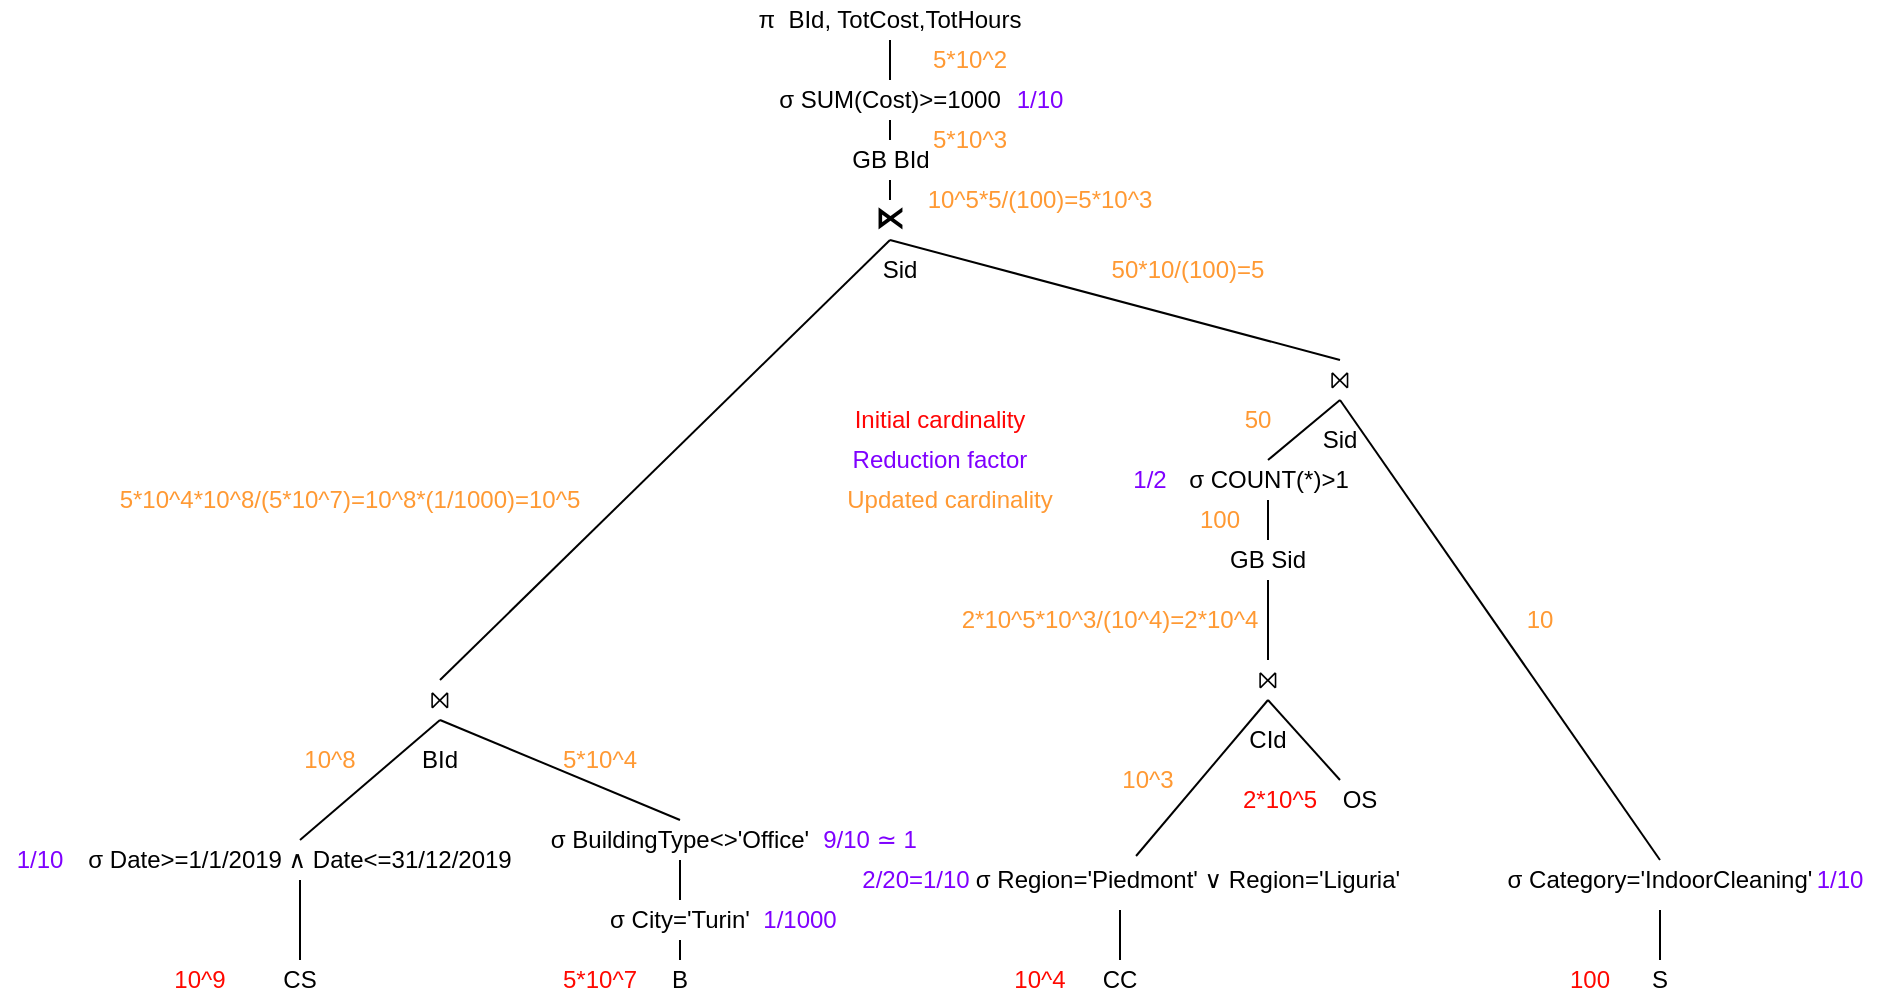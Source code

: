 <mxfile version="14.1.8" type="device"><diagram id="UB5Sgbe30Z9nvS_HUpR6" name="Page-1"><mxGraphModel dx="1613" dy="770" grid="1" gridSize="10" guides="1" tooltips="1" connect="1" arrows="1" fold="1" page="1" pageScale="1" pageWidth="827" pageHeight="1169" math="0" shadow="0"><root><mxCell id="0"/><mxCell id="1" parent="0"/><mxCell id="6H4RglueRYUJ3ATwuqBM-1" value="CC" style="text;html=1;strokeColor=none;fillColor=none;align=center;verticalAlign=middle;whiteSpace=wrap;rounded=0;" vertex="1" parent="1"><mxGeometry x="320" y="920" width="40" height="20" as="geometry"/></mxCell><mxCell id="6H4RglueRYUJ3ATwuqBM-2" value="OS" style="text;html=1;strokeColor=none;fillColor=none;align=center;verticalAlign=middle;whiteSpace=wrap;rounded=0;" vertex="1" parent="1"><mxGeometry x="440" y="830" width="40" height="20" as="geometry"/></mxCell><mxCell id="6H4RglueRYUJ3ATwuqBM-3" value="⨝" style="text;html=1;strokeColor=none;fillColor=none;align=center;verticalAlign=middle;whiteSpace=wrap;rounded=0;" vertex="1" parent="1"><mxGeometry x="394" y="770" width="40" height="20" as="geometry"/></mxCell><mxCell id="6H4RglueRYUJ3ATwuqBM-7" value="" style="endArrow=none;html=1;exitX=0.382;exitY=-0.1;exitDx=0;exitDy=0;exitPerimeter=0;" edge="1" parent="1" source="6H4RglueRYUJ3ATwuqBM-10"><mxGeometry width="50" height="50" relative="1" as="geometry"><mxPoint x="360" y="830" as="sourcePoint"/><mxPoint x="414" y="790" as="targetPoint"/></mxGeometry></mxCell><mxCell id="6H4RglueRYUJ3ATwuqBM-8" value="" style="endArrow=none;html=1;exitX=0.25;exitY=0;exitDx=0;exitDy=0;entryX=0.5;entryY=1;entryDx=0;entryDy=0;" edge="1" parent="1" source="6H4RglueRYUJ3ATwuqBM-2" target="6H4RglueRYUJ3ATwuqBM-3"><mxGeometry width="50" height="50" relative="1" as="geometry"><mxPoint x="390" y="840" as="sourcePoint"/><mxPoint x="424" y="800" as="targetPoint"/></mxGeometry></mxCell><mxCell id="6H4RglueRYUJ3ATwuqBM-9" value="CId" style="text;html=1;strokeColor=none;fillColor=none;align=center;verticalAlign=middle;whiteSpace=wrap;rounded=0;" vertex="1" parent="1"><mxGeometry x="394" y="800" width="40" height="20" as="geometry"/></mxCell><mxCell id="6H4RglueRYUJ3ATwuqBM-10" value="σ Region='Piedmont' ∨ Region='Liguria'" style="text;html=1;strokeColor=none;fillColor=none;align=center;verticalAlign=middle;whiteSpace=wrap;rounded=0;" vertex="1" parent="1"><mxGeometry x="264" y="870" width="220" height="20" as="geometry"/></mxCell><mxCell id="6H4RglueRYUJ3ATwuqBM-12" value="" style="endArrow=none;html=1;entryX=0.5;entryY=0;entryDx=0;entryDy=0;" edge="1" parent="1" target="6H4RglueRYUJ3ATwuqBM-1"><mxGeometry width="50" height="50" relative="1" as="geometry"><mxPoint x="340" y="895" as="sourcePoint"/><mxPoint x="350" y="930" as="targetPoint"/></mxGeometry></mxCell><mxCell id="6H4RglueRYUJ3ATwuqBM-13" value="S" style="text;html=1;strokeColor=none;fillColor=none;align=center;verticalAlign=middle;whiteSpace=wrap;rounded=0;" vertex="1" parent="1"><mxGeometry x="590" y="920" width="40" height="20" as="geometry"/></mxCell><mxCell id="6H4RglueRYUJ3ATwuqBM-14" value="" style="endArrow=none;html=1;entryX=0.5;entryY=0;entryDx=0;entryDy=0;" edge="1" parent="1"><mxGeometry width="50" height="50" relative="1" as="geometry"><mxPoint x="610" y="895" as="sourcePoint"/><mxPoint x="610" y="920" as="targetPoint"/><Array as="points"/></mxGeometry></mxCell><mxCell id="6H4RglueRYUJ3ATwuqBM-15" value="σ Category='IndoorCleaning'" style="text;html=1;strokeColor=none;fillColor=none;align=center;verticalAlign=middle;whiteSpace=wrap;rounded=0;" vertex="1" parent="1"><mxGeometry x="500" y="870" width="220" height="20" as="geometry"/></mxCell><mxCell id="6H4RglueRYUJ3ATwuqBM-16" value="⨝" style="text;html=1;strokeColor=none;fillColor=none;align=center;verticalAlign=middle;whiteSpace=wrap;rounded=0;" vertex="1" parent="1"><mxGeometry x="430" y="620" width="40" height="20" as="geometry"/></mxCell><mxCell id="6H4RglueRYUJ3ATwuqBM-20" value="Sid" style="text;html=1;strokeColor=none;fillColor=none;align=center;verticalAlign=middle;whiteSpace=wrap;rounded=0;" vertex="1" parent="1"><mxGeometry x="430" y="650" width="40" height="20" as="geometry"/></mxCell><mxCell id="6H4RglueRYUJ3ATwuqBM-22" value="GB Sid" style="text;html=1;strokeColor=none;fillColor=none;align=center;verticalAlign=middle;whiteSpace=wrap;rounded=0;" vertex="1" parent="1"><mxGeometry x="389" y="710" width="50" height="20" as="geometry"/></mxCell><mxCell id="6H4RglueRYUJ3ATwuqBM-26" value="Sid" style="text;html=1;strokeColor=none;fillColor=none;align=center;verticalAlign=middle;whiteSpace=wrap;rounded=0;" vertex="1" parent="1"><mxGeometry x="210" y="565" width="40" height="20" as="geometry"/></mxCell><mxCell id="6H4RglueRYUJ3ATwuqBM-29" value="CS" style="text;html=1;strokeColor=none;fillColor=none;align=center;verticalAlign=middle;whiteSpace=wrap;rounded=0;" vertex="1" parent="1"><mxGeometry x="-90" y="920" width="40" height="20" as="geometry"/></mxCell><mxCell id="6H4RglueRYUJ3ATwuqBM-30" value="B" style="text;html=1;strokeColor=none;fillColor=none;align=center;verticalAlign=middle;whiteSpace=wrap;rounded=0;" vertex="1" parent="1"><mxGeometry x="100" y="920" width="40" height="20" as="geometry"/></mxCell><mxCell id="6H4RglueRYUJ3ATwuqBM-31" value="σ Date&amp;gt;=1/1/2019 ∧ Date&amp;lt;=31/12/2019" style="text;html=1;strokeColor=none;fillColor=none;align=center;verticalAlign=middle;whiteSpace=wrap;rounded=0;" vertex="1" parent="1"><mxGeometry x="-180" y="860" width="220" height="20" as="geometry"/></mxCell><mxCell id="6H4RglueRYUJ3ATwuqBM-32" value="σ BuildingType&amp;lt;&amp;gt;'Office'" style="text;html=1;strokeColor=none;fillColor=none;align=center;verticalAlign=middle;whiteSpace=wrap;rounded=0;" vertex="1" parent="1"><mxGeometry x="50" y="850" width="140" height="20" as="geometry"/></mxCell><mxCell id="6H4RglueRYUJ3ATwuqBM-33" value="σ City='Turin'" style="text;html=1;strokeColor=none;fillColor=none;align=center;verticalAlign=middle;whiteSpace=wrap;rounded=0;" vertex="1" parent="1"><mxGeometry x="50" y="890" width="140" height="20" as="geometry"/></mxCell><mxCell id="6H4RglueRYUJ3ATwuqBM-34" value="⨝" style="text;html=1;strokeColor=none;fillColor=none;align=center;verticalAlign=middle;whiteSpace=wrap;rounded=0;" vertex="1" parent="1"><mxGeometry x="-20" y="780" width="40" height="20" as="geometry"/></mxCell><mxCell id="6H4RglueRYUJ3ATwuqBM-35" value="" style="endArrow=none;html=1;exitX=0.5;exitY=0;exitDx=0;exitDy=0;entryX=0.5;entryY=1;entryDx=0;entryDy=0;" edge="1" parent="1" source="6H4RglueRYUJ3ATwuqBM-46" target="6H4RglueRYUJ3ATwuqBM-47"><mxGeometry width="50" height="50" relative="1" as="geometry"><mxPoint x="190" y="760" as="sourcePoint"/><mxPoint x="240" y="710" as="targetPoint"/></mxGeometry></mxCell><mxCell id="6H4RglueRYUJ3ATwuqBM-36" value="" style="endArrow=none;html=1;exitX=0.5;exitY=0;exitDx=0;exitDy=0;entryX=0.5;entryY=1;entryDx=0;entryDy=0;" edge="1" parent="1" source="6H4RglueRYUJ3ATwuqBM-29" target="6H4RglueRYUJ3ATwuqBM-31"><mxGeometry width="50" height="50" relative="1" as="geometry"><mxPoint x="-60" y="920" as="sourcePoint"/><mxPoint x="-10" y="870" as="targetPoint"/></mxGeometry></mxCell><mxCell id="6H4RglueRYUJ3ATwuqBM-37" value="" style="endArrow=none;html=1;exitX=0.5;exitY=0;exitDx=0;exitDy=0;entryX=0.5;entryY=1;entryDx=0;entryDy=0;" edge="1" parent="1" source="6H4RglueRYUJ3ATwuqBM-30" target="6H4RglueRYUJ3ATwuqBM-33"><mxGeometry width="50" height="50" relative="1" as="geometry"><mxPoint x="200" y="770" as="sourcePoint"/><mxPoint x="250" y="720" as="targetPoint"/></mxGeometry></mxCell><mxCell id="6H4RglueRYUJ3ATwuqBM-38" value="" style="endArrow=none;html=1;exitX=0.5;exitY=0;exitDx=0;exitDy=0;entryX=0.5;entryY=1;entryDx=0;entryDy=0;" edge="1" parent="1" source="6H4RglueRYUJ3ATwuqBM-33" target="6H4RglueRYUJ3ATwuqBM-32"><mxGeometry width="50" height="50" relative="1" as="geometry"><mxPoint x="200" y="770" as="sourcePoint"/><mxPoint x="250" y="720" as="targetPoint"/></mxGeometry></mxCell><mxCell id="6H4RglueRYUJ3ATwuqBM-39" value="" style="endArrow=none;html=1;exitX=0.5;exitY=0;exitDx=0;exitDy=0;entryX=0.5;entryY=1;entryDx=0;entryDy=0;" edge="1" parent="1" source="6H4RglueRYUJ3ATwuqBM-31" target="6H4RglueRYUJ3ATwuqBM-34"><mxGeometry width="50" height="50" relative="1" as="geometry"><mxPoint x="200" y="770" as="sourcePoint"/><mxPoint x="250" y="720" as="targetPoint"/></mxGeometry></mxCell><mxCell id="6H4RglueRYUJ3ATwuqBM-40" value="" style="endArrow=none;html=1;exitX=0.5;exitY=0;exitDx=0;exitDy=0;entryX=0.5;entryY=1;entryDx=0;entryDy=0;" edge="1" parent="1" source="6H4RglueRYUJ3ATwuqBM-32" target="6H4RglueRYUJ3ATwuqBM-34"><mxGeometry width="50" height="50" relative="1" as="geometry"><mxPoint x="200" y="770" as="sourcePoint"/><mxPoint x="250" y="720" as="targetPoint"/></mxGeometry></mxCell><mxCell id="6H4RglueRYUJ3ATwuqBM-41" value="BId" style="text;html=1;strokeColor=none;fillColor=none;align=center;verticalAlign=middle;whiteSpace=wrap;rounded=0;" vertex="1" parent="1"><mxGeometry x="-20" y="810" width="40" height="20" as="geometry"/></mxCell><mxCell id="6H4RglueRYUJ3ATwuqBM-42" value="&lt;h3 style=&quot;font-style: normal ; letter-spacing: normal ; text-indent: 0px ; text-transform: none ; word-spacing: 0px ; text-decoration: none ; margin: 0.3em 0px 0px ; padding-top: 0.5em ; padding-bottom: 0px ; overflow: hidden ; font-size: 1.2em ; line-height: 1.6 ; font-weight: bold ; font-family: sans-serif&quot;&gt;&lt;span class=&quot;mw-headline&quot; id=&quot;Semijoin_(⋉)(⋊)&quot;&gt;⋉&lt;/span&gt;&lt;/h3&gt;&lt;div&gt;&lt;span class=&quot;mw-headline&quot;&gt;&lt;br&gt;&lt;/span&gt;&lt;/div&gt;" style="text;html=1;strokeColor=none;fillColor=none;align=center;verticalAlign=middle;whiteSpace=wrap;rounded=0;" vertex="1" parent="1"><mxGeometry x="200" y="540" width="50" height="20" as="geometry"/></mxCell><mxCell id="6H4RglueRYUJ3ATwuqBM-43" value="" style="endArrow=none;html=1;exitX=0.5;exitY=0;exitDx=0;exitDy=0;entryX=0.5;entryY=1;entryDx=0;entryDy=0;" edge="1" parent="1" source="6H4RglueRYUJ3ATwuqBM-34" target="6H4RglueRYUJ3ATwuqBM-42"><mxGeometry width="50" height="50" relative="1" as="geometry"><mxPoint x="200" y="770" as="sourcePoint"/><mxPoint x="250" y="720" as="targetPoint"/></mxGeometry></mxCell><mxCell id="6H4RglueRYUJ3ATwuqBM-45" value="GB BId" style="text;html=1;strokeColor=none;fillColor=none;align=center;verticalAlign=middle;whiteSpace=wrap;rounded=0;" vertex="1" parent="1"><mxGeometry x="192.5" y="510" width="65" height="20" as="geometry"/></mxCell><mxCell id="6H4RglueRYUJ3ATwuqBM-46" value="σ SUM(Cost)&amp;gt;=1000" style="text;html=1;strokeColor=none;fillColor=none;align=center;verticalAlign=middle;whiteSpace=wrap;rounded=0;" vertex="1" parent="1"><mxGeometry x="165" y="480" width="120" height="20" as="geometry"/></mxCell><mxCell id="6H4RglueRYUJ3ATwuqBM-47" value="π &amp;nbsp;BId, TotCost,TotHours" style="text;html=1;strokeColor=none;fillColor=none;align=center;verticalAlign=middle;whiteSpace=wrap;rounded=0;" vertex="1" parent="1"><mxGeometry x="155" y="440" width="140" height="20" as="geometry"/></mxCell><mxCell id="6H4RglueRYUJ3ATwuqBM-48" value="" style="endArrow=none;html=1;entryX=0.5;entryY=0;entryDx=0;entryDy=0;exitX=0.5;exitY=1;exitDx=0;exitDy=0;" edge="1" parent="1" source="6H4RglueRYUJ3ATwuqBM-45" target="6H4RglueRYUJ3ATwuqBM-42"><mxGeometry width="50" height="50" relative="1" as="geometry"><mxPoint x="200" y="770" as="sourcePoint"/><mxPoint x="250" y="720" as="targetPoint"/></mxGeometry></mxCell><mxCell id="6H4RglueRYUJ3ATwuqBM-50" value="" style="endArrow=none;html=1;exitX=0.5;exitY=0;exitDx=0;exitDy=0;entryX=0.5;entryY=1;entryDx=0;entryDy=0;" edge="1" parent="1" source="6H4RglueRYUJ3ATwuqBM-45" target="6H4RglueRYUJ3ATwuqBM-46"><mxGeometry width="50" height="50" relative="1" as="geometry"><mxPoint x="200" y="770" as="sourcePoint"/><mxPoint x="250" y="720" as="targetPoint"/></mxGeometry></mxCell><mxCell id="6H4RglueRYUJ3ATwuqBM-51" value="10^9" style="text;html=1;align=center;verticalAlign=middle;whiteSpace=wrap;rounded=0;fontColor=#FF0800;" vertex="1" parent="1"><mxGeometry x="-140" y="920" width="40" height="20" as="geometry"/></mxCell><mxCell id="6H4RglueRYUJ3ATwuqBM-52" value="5*10^7" style="text;html=1;align=center;verticalAlign=middle;whiteSpace=wrap;rounded=0;fontColor=#FF0800;" vertex="1" parent="1"><mxGeometry x="60" y="920" width="40" height="20" as="geometry"/></mxCell><mxCell id="6H4RglueRYUJ3ATwuqBM-53" value="10^4" style="text;html=1;align=center;verticalAlign=middle;whiteSpace=wrap;rounded=0;fontColor=#FF0800;" vertex="1" parent="1"><mxGeometry x="280" y="920" width="40" height="20" as="geometry"/></mxCell><mxCell id="6H4RglueRYUJ3ATwuqBM-54" value="2*10^5" style="text;html=1;align=center;verticalAlign=middle;whiteSpace=wrap;rounded=0;fontColor=#FF0800;" vertex="1" parent="1"><mxGeometry x="400" y="830" width="40" height="20" as="geometry"/></mxCell><mxCell id="6H4RglueRYUJ3ATwuqBM-55" value="100" style="text;html=1;align=center;verticalAlign=middle;whiteSpace=wrap;rounded=0;fontColor=#FF0800;" vertex="1" parent="1"><mxGeometry x="554.5" y="920" width="40" height="20" as="geometry"/></mxCell><mxCell id="6H4RglueRYUJ3ATwuqBM-56" value="1/10" style="text;html=1;align=center;verticalAlign=middle;whiteSpace=wrap;rounded=0;fontColor=#7F00FF;" vertex="1" parent="1"><mxGeometry x="-220" y="860" width="40" height="20" as="geometry"/></mxCell><mxCell id="6H4RglueRYUJ3ATwuqBM-57" value="1/1000" style="text;html=1;align=center;verticalAlign=middle;whiteSpace=wrap;rounded=0;fontColor=#7F00FF;" vertex="1" parent="1"><mxGeometry x="160" y="890" width="40" height="20" as="geometry"/></mxCell><mxCell id="6H4RglueRYUJ3ATwuqBM-58" value="9/10 ≃ 1" style="text;html=1;align=center;verticalAlign=middle;whiteSpace=wrap;rounded=0;fontColor=#7F00FF;" vertex="1" parent="1"><mxGeometry x="190" y="850" width="50" height="20" as="geometry"/></mxCell><mxCell id="6H4RglueRYUJ3ATwuqBM-59" value="2/20=1/10" style="text;html=1;align=center;verticalAlign=middle;whiteSpace=wrap;rounded=0;fontColor=#7F00FF;" vertex="1" parent="1"><mxGeometry x="217.5" y="870" width="40" height="20" as="geometry"/></mxCell><mxCell id="6H4RglueRYUJ3ATwuqBM-60" value="1/10" style="text;html=1;align=center;verticalAlign=middle;whiteSpace=wrap;rounded=0;fontColor=#7F00FF;" vertex="1" parent="1"><mxGeometry x="680" y="870" width="40" height="20" as="geometry"/></mxCell><mxCell id="6H4RglueRYUJ3ATwuqBM-62" value="1/10" style="text;html=1;align=center;verticalAlign=middle;whiteSpace=wrap;rounded=0;fontColor=#7F00FF;" vertex="1" parent="1"><mxGeometry x="275" y="480" width="50" height="20" as="geometry"/></mxCell><mxCell id="6H4RglueRYUJ3ATwuqBM-63" value="Reduction factor" style="text;html=1;strokeColor=none;fillColor=none;align=center;verticalAlign=middle;whiteSpace=wrap;rounded=0;fontColor=#7F00FF;" vertex="1" parent="1"><mxGeometry x="205" y="660" width="90" height="20" as="geometry"/></mxCell><mxCell id="6H4RglueRYUJ3ATwuqBM-64" value="&lt;font color=&quot;#ff0505&quot;&gt;Initial cardinality&lt;/font&gt;" style="text;html=1;strokeColor=none;fillColor=none;align=center;verticalAlign=middle;whiteSpace=wrap;rounded=0;fontColor=#7F00FF;" vertex="1" parent="1"><mxGeometry x="205" y="640" width="90" height="20" as="geometry"/></mxCell><mxCell id="6H4RglueRYUJ3ATwuqBM-65" value="&lt;font color=&quot;#ff9933&quot;&gt;Updated cardinality&lt;/font&gt;" style="text;html=1;strokeColor=none;fillColor=none;align=center;verticalAlign=middle;whiteSpace=wrap;rounded=0;fontColor=#7F00FF;" vertex="1" parent="1"><mxGeometry x="200" y="680" width="110" height="20" as="geometry"/></mxCell><mxCell id="6H4RglueRYUJ3ATwuqBM-66" value="&lt;font color=&quot;#ff9933&quot;&gt;5*10^4&lt;/font&gt;" style="text;html=1;strokeColor=none;fillColor=none;align=center;verticalAlign=middle;whiteSpace=wrap;rounded=0;fontColor=#7F00FF;" vertex="1" parent="1"><mxGeometry x="25" y="810" width="110" height="20" as="geometry"/></mxCell><mxCell id="6H4RglueRYUJ3ATwuqBM-67" value="&lt;font color=&quot;#ff9933&quot;&gt;10^8&lt;/font&gt;" style="text;html=1;strokeColor=none;fillColor=none;align=center;verticalAlign=middle;whiteSpace=wrap;rounded=0;fontColor=#7F00FF;" vertex="1" parent="1"><mxGeometry x="-110" y="810" width="110" height="20" as="geometry"/></mxCell><mxCell id="6H4RglueRYUJ3ATwuqBM-68" value="&lt;font color=&quot;#ff9933&quot;&gt;5*10^4*10^8/(5*10^7)=10^8*(1/1000)=10^5&lt;br&gt;&lt;/font&gt;" style="text;html=1;strokeColor=none;fillColor=none;align=center;verticalAlign=middle;whiteSpace=wrap;rounded=0;fontColor=#7F00FF;" vertex="1" parent="1"><mxGeometry x="-170" y="680" width="250" height="20" as="geometry"/></mxCell><mxCell id="6H4RglueRYUJ3ATwuqBM-69" value="&lt;font color=&quot;#ff9933&quot;&gt;10^3&lt;br&gt;&lt;/font&gt;" style="text;html=1;strokeColor=none;fillColor=none;align=center;verticalAlign=middle;whiteSpace=wrap;rounded=0;fontColor=#7F00FF;" vertex="1" parent="1"><mxGeometry x="294" y="820" width="120" height="20" as="geometry"/></mxCell><mxCell id="6H4RglueRYUJ3ATwuqBM-70" value="&lt;font color=&quot;#ff9933&quot;&gt;2*10^5*10^3/(10^4)=2*10^4&lt;br&gt;&lt;/font&gt;" style="text;html=1;strokeColor=none;fillColor=none;align=center;verticalAlign=middle;whiteSpace=wrap;rounded=0;fontColor=#7F00FF;" vertex="1" parent="1"><mxGeometry x="250" y="740" width="170" height="20" as="geometry"/></mxCell><mxCell id="6H4RglueRYUJ3ATwuqBM-71" value="&lt;font color=&quot;#ff9933&quot;&gt;10&lt;br&gt;&lt;/font&gt;" style="text;html=1;strokeColor=none;fillColor=none;align=center;verticalAlign=middle;whiteSpace=wrap;rounded=0;fontColor=#7F00FF;" vertex="1" parent="1"><mxGeometry x="490" y="740" width="120" height="20" as="geometry"/></mxCell><mxCell id="6H4RglueRYUJ3ATwuqBM-75" value="&lt;font color=&quot;#ff9933&quot;&gt;10^5*5/(100)=5*10^3&lt;br&gt;&lt;/font&gt;" style="text;html=1;strokeColor=none;fillColor=none;align=center;verticalAlign=middle;whiteSpace=wrap;rounded=0;fontColor=#7F00FF;" vertex="1" parent="1"><mxGeometry x="220" y="530" width="160" height="20" as="geometry"/></mxCell><mxCell id="6H4RglueRYUJ3ATwuqBM-76" value="&lt;font color=&quot;#ff9933&quot;&gt;5*10^3&lt;br&gt;&lt;/font&gt;" style="text;html=1;strokeColor=none;fillColor=none;align=center;verticalAlign=middle;whiteSpace=wrap;rounded=0;fontColor=#7F00FF;" vertex="1" parent="1"><mxGeometry x="205" y="500" width="120" height="20" as="geometry"/></mxCell><mxCell id="6H4RglueRYUJ3ATwuqBM-77" value="&lt;font color=&quot;#ff9933&quot;&gt;5*10^2&lt;br&gt;&lt;/font&gt;" style="text;html=1;strokeColor=none;fillColor=none;align=center;verticalAlign=middle;whiteSpace=wrap;rounded=0;fontColor=#7F00FF;" vertex="1" parent="1"><mxGeometry x="205" y="460" width="120" height="20" as="geometry"/></mxCell><mxCell id="6H4RglueRYUJ3ATwuqBM-79" value="" style="endArrow=none;html=1;exitX=0.5;exitY=0;exitDx=0;exitDy=0;entryX=0.5;entryY=1;entryDx=0;entryDy=0;" edge="1" parent="1" source="6H4RglueRYUJ3ATwuqBM-22" target="6H4RglueRYUJ3ATwuqBM-80"><mxGeometry width="50" height="50" relative="1" as="geometry"><mxPoint x="620" y="840" as="sourcePoint"/><mxPoint x="509" y="660" as="targetPoint"/><Array as="points"/></mxGeometry></mxCell><mxCell id="6H4RglueRYUJ3ATwuqBM-80" value="σ COUNT(*)&amp;gt;1" style="text;html=1;strokeColor=none;fillColor=none;align=center;verticalAlign=middle;whiteSpace=wrap;rounded=0;" vertex="1" parent="1"><mxGeometry x="368.5" y="670" width="91" height="20" as="geometry"/></mxCell><mxCell id="6H4RglueRYUJ3ATwuqBM-81" value="1/2" style="text;html=1;align=center;verticalAlign=middle;whiteSpace=wrap;rounded=0;fontColor=#7F00FF;" vertex="1" parent="1"><mxGeometry x="330" y="670" width="50" height="20" as="geometry"/></mxCell><mxCell id="6H4RglueRYUJ3ATwuqBM-85" value="" style="endArrow=none;html=1;entryX=0.5;entryY=0;entryDx=0;entryDy=0;exitX=0.5;exitY=1;exitDx=0;exitDy=0;" edge="1" parent="1" source="6H4RglueRYUJ3ATwuqBM-16" target="6H4RglueRYUJ3ATwuqBM-15"><mxGeometry width="50" height="50" relative="1" as="geometry"><mxPoint x="460" y="840" as="sourcePoint"/><mxPoint x="424" y="800" as="targetPoint"/></mxGeometry></mxCell><mxCell id="6H4RglueRYUJ3ATwuqBM-86" value="" style="endArrow=none;html=1;entryX=0.5;entryY=0;entryDx=0;entryDy=0;exitX=0.5;exitY=1;exitDx=0;exitDy=0;" edge="1" parent="1" source="6H4RglueRYUJ3ATwuqBM-22" target="6H4RglueRYUJ3ATwuqBM-3"><mxGeometry width="50" height="50" relative="1" as="geometry"><mxPoint x="460" y="650" as="sourcePoint"/><mxPoint x="620" y="880" as="targetPoint"/></mxGeometry></mxCell><mxCell id="6H4RglueRYUJ3ATwuqBM-87" value="" style="endArrow=none;html=1;exitX=0.5;exitY=0;exitDx=0;exitDy=0;entryX=0.5;entryY=1;entryDx=0;entryDy=0;" edge="1" parent="1" source="6H4RglueRYUJ3ATwuqBM-80" target="6H4RglueRYUJ3ATwuqBM-16"><mxGeometry width="50" height="50" relative="1" as="geometry"><mxPoint x="424" y="720" as="sourcePoint"/><mxPoint x="424" y="700" as="targetPoint"/><Array as="points"/></mxGeometry></mxCell><mxCell id="6H4RglueRYUJ3ATwuqBM-88" value="" style="endArrow=none;html=1;entryX=0.5;entryY=0;entryDx=0;entryDy=0;exitX=0.5;exitY=1;exitDx=0;exitDy=0;" edge="1" parent="1" source="6H4RglueRYUJ3ATwuqBM-42" target="6H4RglueRYUJ3ATwuqBM-16"><mxGeometry width="50" height="50" relative="1" as="geometry"><mxPoint x="460" y="650" as="sourcePoint"/><mxPoint x="620" y="880" as="targetPoint"/></mxGeometry></mxCell><mxCell id="6H4RglueRYUJ3ATwuqBM-89" value="&lt;font color=&quot;#ff9933&quot;&gt;100&lt;br&gt;&lt;/font&gt;" style="text;html=1;strokeColor=none;fillColor=none;align=center;verticalAlign=middle;whiteSpace=wrap;rounded=0;fontColor=#7F00FF;" vertex="1" parent="1"><mxGeometry x="330" y="690" width="120" height="20" as="geometry"/></mxCell><mxCell id="6H4RglueRYUJ3ATwuqBM-90" value="&lt;font color=&quot;#ff9933&quot;&gt;50&lt;br&gt;&lt;/font&gt;" style="text;html=1;strokeColor=none;fillColor=none;align=center;verticalAlign=middle;whiteSpace=wrap;rounded=0;fontColor=#7F00FF;" vertex="1" parent="1"><mxGeometry x="389" y="640" width="40" height="20" as="geometry"/></mxCell><mxCell id="6H4RglueRYUJ3ATwuqBM-93" value="&lt;font color=&quot;#ff9933&quot;&gt;50*10/(100)=5&lt;br&gt;&lt;/font&gt;" style="text;html=1;strokeColor=none;fillColor=none;align=center;verticalAlign=middle;whiteSpace=wrap;rounded=0;fontColor=#7F00FF;" vertex="1" parent="1"><mxGeometry x="354" y="565" width="40" height="20" as="geometry"/></mxCell></root></mxGraphModel></diagram></mxfile>
